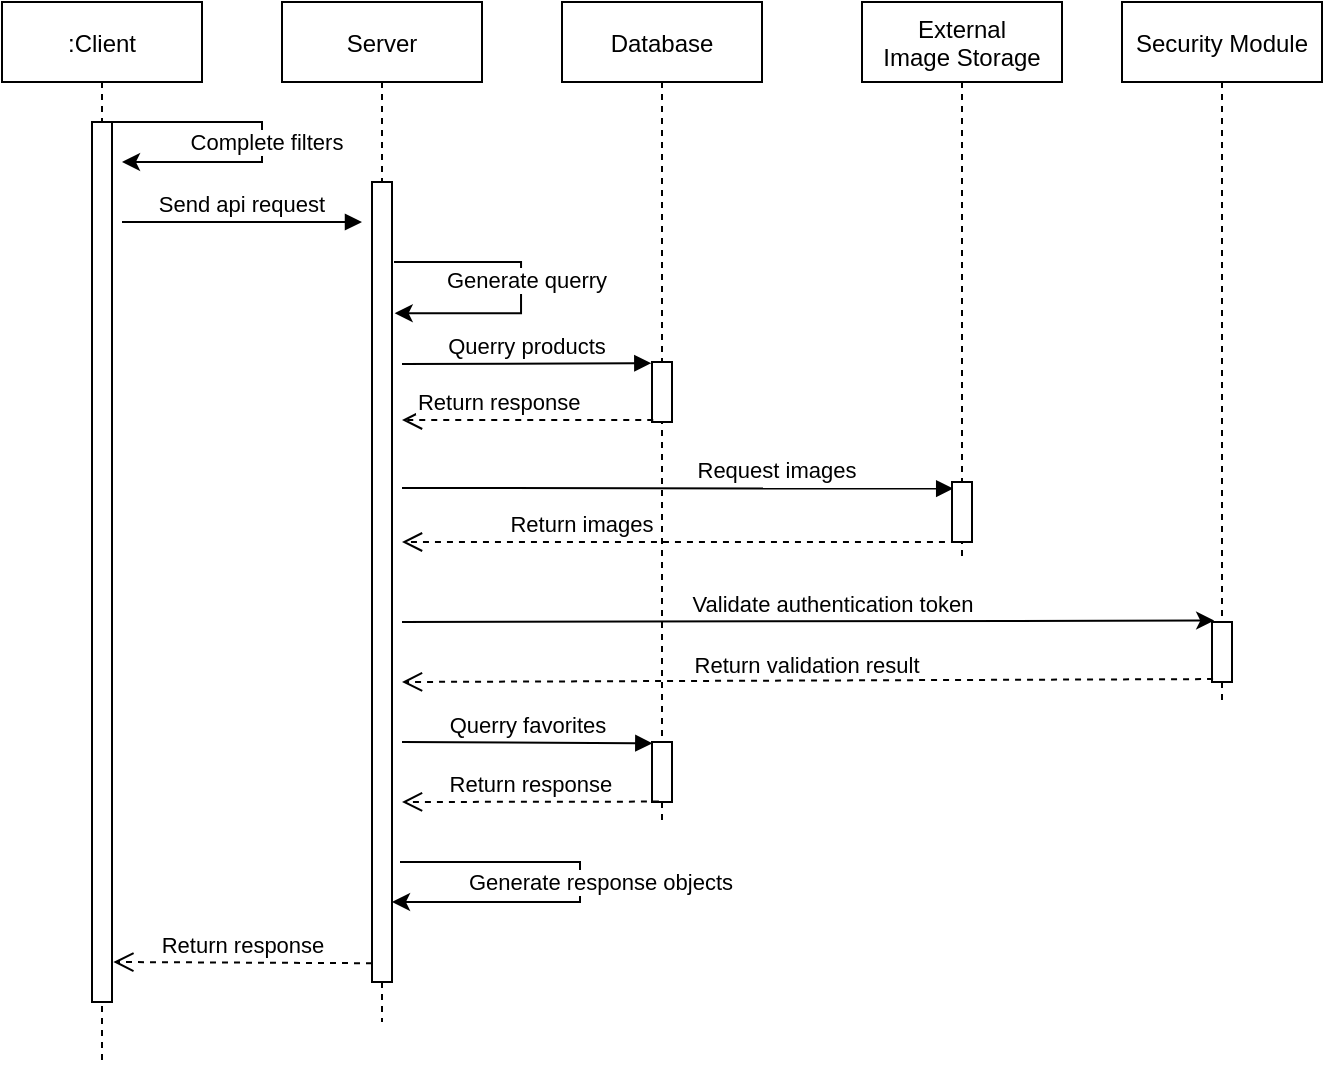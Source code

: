 <mxfile version="20.8.16" type="device"><diagram id="kgpKYQtTHZ0yAKxKKP6v" name="Page-1"><mxGraphModel dx="1036" dy="614" grid="1" gridSize="10" guides="1" tooltips="1" connect="1" arrows="1" fold="1" page="1" pageScale="1" pageWidth="850" pageHeight="1100" math="0" shadow="0"><root><mxCell id="0"/><mxCell id="1" parent="0"/><mxCell id="3nuBFxr9cyL0pnOWT2aG-1" value=":Client" style="shape=umlLifeline;perimeter=lifelinePerimeter;container=1;collapsible=0;recursiveResize=0;rounded=0;shadow=0;strokeWidth=1;" parent="1" vertex="1"><mxGeometry x="120" y="20" width="100" height="530" as="geometry"/></mxCell><mxCell id="3nuBFxr9cyL0pnOWT2aG-2" value="" style="points=[];perimeter=orthogonalPerimeter;rounded=0;shadow=0;strokeWidth=1;" parent="3nuBFxr9cyL0pnOWT2aG-1" vertex="1"><mxGeometry x="45" y="60" width="10" height="440" as="geometry"/></mxCell><mxCell id="amxqYJAk1gWmJ-G8Z1ON-53" value="" style="endArrow=classic;html=1;rounded=0;" parent="3nuBFxr9cyL0pnOWT2aG-1" source="3nuBFxr9cyL0pnOWT2aG-1" edge="1"><mxGeometry width="50" height="50" relative="1" as="geometry"><mxPoint x="100" y="110" as="sourcePoint"/><mxPoint x="60" y="80" as="targetPoint"/><Array as="points"><mxPoint x="90" y="60"/><mxPoint x="130" y="60"/><mxPoint x="130" y="70"/><mxPoint x="130" y="80"/><mxPoint x="90" y="80"/></Array></mxGeometry></mxCell><mxCell id="amxqYJAk1gWmJ-G8Z1ON-55" value="Complete filters" style="edgeLabel;html=1;align=center;verticalAlign=middle;resizable=0;points=[];" parent="amxqYJAk1gWmJ-G8Z1ON-53" vertex="1" connectable="0"><mxGeometry x="0.259" y="2" relative="1" as="geometry"><mxPoint x="9" y="-12" as="offset"/></mxGeometry></mxCell><mxCell id="3nuBFxr9cyL0pnOWT2aG-5" value="Server" style="shape=umlLifeline;perimeter=lifelinePerimeter;container=1;collapsible=0;recursiveResize=0;rounded=0;shadow=0;strokeWidth=1;" parent="1" vertex="1"><mxGeometry x="260" y="20" width="100" height="510" as="geometry"/></mxCell><mxCell id="3nuBFxr9cyL0pnOWT2aG-6" value="" style="points=[];perimeter=orthogonalPerimeter;rounded=0;shadow=0;strokeWidth=1;" parent="3nuBFxr9cyL0pnOWT2aG-5" vertex="1"><mxGeometry x="45" y="90" width="10" height="400" as="geometry"/></mxCell><mxCell id="amxqYJAk1gWmJ-G8Z1ON-42" value="" style="endArrow=classic;html=1;rounded=0;entryX=1.134;entryY=0.164;entryDx=0;entryDy=0;entryPerimeter=0;edgeStyle=elbowEdgeStyle;" parent="3nuBFxr9cyL0pnOWT2aG-5" target="3nuBFxr9cyL0pnOWT2aG-6" edge="1"><mxGeometry width="50" height="50" relative="1" as="geometry"><mxPoint x="56" y="130" as="sourcePoint"/><mxPoint x="55.0" y="128.2" as="targetPoint"/><Array as="points"><mxPoint x="119.52" y="108.76"/><mxPoint x="119.52" y="118.76"/><mxPoint x="79.52" y="118.76"/></Array></mxGeometry></mxCell><mxCell id="amxqYJAk1gWmJ-G8Z1ON-44" value="Generate querry" style="edgeLabel;html=1;align=center;verticalAlign=middle;resizable=0;points=[];" parent="amxqYJAk1gWmJ-G8Z1ON-42" vertex="1" connectable="0"><mxGeometry x="-0.48" y="-2" relative="1" as="geometry"><mxPoint x="26" y="7" as="offset"/></mxGeometry></mxCell><mxCell id="amxqYJAk1gWmJ-G8Z1ON-51" value="" style="endArrow=classic;html=1;rounded=0;edgeStyle=elbowEdgeStyle;" parent="3nuBFxr9cyL0pnOWT2aG-5" edge="1"><mxGeometry width="50" height="50" relative="1" as="geometry"><mxPoint x="59" y="430" as="sourcePoint"/><mxPoint x="55" y="450" as="targetPoint"/><Array as="points"><mxPoint x="149" y="430"/><mxPoint x="159" y="440"/><mxPoint x="159" y="420"/></Array></mxGeometry></mxCell><mxCell id="amxqYJAk1gWmJ-G8Z1ON-52" value="Generate response objects" style="edgeLabel;html=1;align=center;verticalAlign=middle;resizable=0;points=[];" parent="amxqYJAk1gWmJ-G8Z1ON-51" vertex="1" connectable="0"><mxGeometry x="-0.451" y="-1" relative="1" as="geometry"><mxPoint x="44" y="9" as="offset"/></mxGeometry></mxCell><mxCell id="a-YEgCLt2q1IN7KpICC9-1" value="Return response" style="verticalAlign=bottom;endArrow=open;dashed=1;endSize=8;shadow=0;strokeWidth=1;exitX=0.067;exitY=0.783;exitDx=0;exitDy=0;exitPerimeter=0;entryX=1.134;entryY=0.832;entryDx=0;entryDy=0;entryPerimeter=0;" parent="3nuBFxr9cyL0pnOWT2aG-5" edge="1"><mxGeometry relative="1" as="geometry"><mxPoint x="-84.33" y="480" as="targetPoint"/><mxPoint x="45.0" y="480.61" as="sourcePoint"/></mxGeometry></mxCell><mxCell id="JZSL9WO_KzAMcPUhdWvp-1" value="Database" style="shape=umlLifeline;perimeter=lifelinePerimeter;container=1;collapsible=0;recursiveResize=0;rounded=0;shadow=0;strokeWidth=1;" parent="1" vertex="1"><mxGeometry x="400" y="20" width="100" height="410" as="geometry"/></mxCell><mxCell id="JZSL9WO_KzAMcPUhdWvp-2" value="" style="points=[];perimeter=orthogonalPerimeter;rounded=0;shadow=0;strokeWidth=1;" parent="JZSL9WO_KzAMcPUhdWvp-1" vertex="1"><mxGeometry x="45" y="180" width="10" height="30" as="geometry"/></mxCell><mxCell id="amxqYJAk1gWmJ-G8Z1ON-23" value="" style="points=[];perimeter=orthogonalPerimeter;rounded=0;shadow=0;strokeWidth=1;" parent="JZSL9WO_KzAMcPUhdWvp-1" vertex="1"><mxGeometry x="45" y="370" width="10" height="30" as="geometry"/></mxCell><mxCell id="JZSL9WO_KzAMcPUhdWvp-6" value="Querry products" style="verticalAlign=bottom;endArrow=block;shadow=0;strokeWidth=1;entryX=-0.034;entryY=0.02;entryDx=0;entryDy=0;entryPerimeter=0;" parent="1" target="JZSL9WO_KzAMcPUhdWvp-2" edge="1"><mxGeometry x="0.0" relative="1" as="geometry"><mxPoint x="320" y="201" as="sourcePoint"/><mxPoint x="520" y="170" as="targetPoint"/><mxPoint as="offset"/></mxGeometry></mxCell><mxCell id="amxqYJAk1gWmJ-G8Z1ON-3" value="External &#10;Image Storage" style="shape=umlLifeline;perimeter=lifelinePerimeter;container=1;collapsible=0;recursiveResize=0;rounded=0;shadow=0;strokeWidth=1;" parent="1" vertex="1"><mxGeometry x="550" y="20" width="100" height="280" as="geometry"/></mxCell><mxCell id="amxqYJAk1gWmJ-G8Z1ON-4" value="" style="points=[];perimeter=orthogonalPerimeter;rounded=0;shadow=0;strokeWidth=1;" parent="amxqYJAk1gWmJ-G8Z1ON-3" vertex="1"><mxGeometry x="45" y="240" width="10" height="30" as="geometry"/></mxCell><mxCell id="amxqYJAk1gWmJ-G8Z1ON-1" value="Return response" style="verticalAlign=bottom;endArrow=open;dashed=1;endSize=8;shadow=0;strokeWidth=1;exitX=0.062;exitY=0.967;exitDx=0;exitDy=0;exitPerimeter=0;" parent="1" source="JZSL9WO_KzAMcPUhdWvp-2" edge="1"><mxGeometry x="0.228" relative="1" as="geometry"><mxPoint x="320" y="229" as="targetPoint"/><mxPoint x="485" y="190.0" as="sourcePoint"/><mxPoint as="offset"/></mxGeometry></mxCell><mxCell id="amxqYJAk1gWmJ-G8Z1ON-15" value="Security Module" style="shape=umlLifeline;perimeter=lifelinePerimeter;container=1;collapsible=0;recursiveResize=0;rounded=0;shadow=0;strokeWidth=1;" parent="1" vertex="1"><mxGeometry x="680" y="20" width="100" height="350" as="geometry"/></mxCell><mxCell id="amxqYJAk1gWmJ-G8Z1ON-18" value="" style="points=[];perimeter=orthogonalPerimeter;rounded=0;shadow=0;strokeWidth=1;" parent="amxqYJAk1gWmJ-G8Z1ON-15" vertex="1"><mxGeometry x="45" y="310" width="10" height="30" as="geometry"/></mxCell><mxCell id="amxqYJAk1gWmJ-G8Z1ON-19" value="" style="endArrow=classic;html=1;rounded=0;entryX=0.109;entryY=-0.024;entryDx=0;entryDy=0;entryPerimeter=0;" parent="1" target="amxqYJAk1gWmJ-G8Z1ON-18" edge="1"><mxGeometry width="50" height="50" relative="1" as="geometry"><mxPoint x="320" y="330" as="sourcePoint"/><mxPoint x="560" y="280" as="targetPoint"/></mxGeometry></mxCell><mxCell id="amxqYJAk1gWmJ-G8Z1ON-20" value="Validate authentication token" style="edgeLabel;html=1;align=center;verticalAlign=middle;resizable=0;points=[];" parent="amxqYJAk1gWmJ-G8Z1ON-19" vertex="1" connectable="0"><mxGeometry x="0.052" y="1" relative="1" as="geometry"><mxPoint x="1" y="-8" as="offset"/></mxGeometry></mxCell><mxCell id="amxqYJAk1gWmJ-G8Z1ON-27" value="Return response" style="verticalAlign=bottom;endArrow=open;dashed=1;endSize=8;shadow=0;strokeWidth=1;exitX=0.346;exitY=0.993;exitDx=0;exitDy=0;exitPerimeter=0;" parent="1" source="amxqYJAk1gWmJ-G8Z1ON-23" edge="1"><mxGeometry relative="1" as="geometry"><mxPoint x="320" y="420" as="targetPoint"/><mxPoint x="440" y="400" as="sourcePoint"/></mxGeometry></mxCell><mxCell id="amxqYJAk1gWmJ-G8Z1ON-26" value="Querry favorites" style="verticalAlign=bottom;endArrow=block;shadow=0;strokeWidth=1;entryX=0.016;entryY=0.021;entryDx=0;entryDy=0;entryPerimeter=0;" parent="1" target="amxqYJAk1gWmJ-G8Z1ON-23" edge="1"><mxGeometry x="0.005" relative="1" as="geometry"><mxPoint x="320" y="390" as="sourcePoint"/><mxPoint x="440" y="380" as="targetPoint"/><mxPoint as="offset"/></mxGeometry></mxCell><mxCell id="amxqYJAk1gWmJ-G8Z1ON-9" value="Request images" style="verticalAlign=bottom;endArrow=block;shadow=0;strokeWidth=1;entryX=0.06;entryY=0.11;entryDx=0;entryDy=0;entryPerimeter=0;" parent="1" target="amxqYJAk1gWmJ-G8Z1ON-4" edge="1"><mxGeometry x="0.36" relative="1" as="geometry"><mxPoint x="320" y="263" as="sourcePoint"/><mxPoint x="444.54" y="175.68" as="targetPoint"/><mxPoint as="offset"/></mxGeometry></mxCell><mxCell id="amxqYJAk1gWmJ-G8Z1ON-22" value="Return validation result" style="verticalAlign=bottom;endArrow=open;dashed=1;endSize=8;shadow=0;strokeWidth=1;exitX=0.053;exitY=0.951;exitDx=0;exitDy=0;exitPerimeter=0;" parent="1" source="amxqYJAk1gWmJ-G8Z1ON-18" edge="1"><mxGeometry x="0.001" y="1" relative="1" as="geometry"><mxPoint x="320" y="360" as="targetPoint"/><mxPoint x="730" y="265" as="sourcePoint"/><mxPoint as="offset"/></mxGeometry></mxCell><mxCell id="JZSL9WO_KzAMcPUhdWvp-9" value="Send api request" style="verticalAlign=bottom;endArrow=block;shadow=0;strokeWidth=1;" parent="1" edge="1"><mxGeometry x="0.001" relative="1" as="geometry"><mxPoint x="180" y="130" as="sourcePoint"/><mxPoint x="300" y="130" as="targetPoint"/><mxPoint as="offset"/></mxGeometry></mxCell><mxCell id="amxqYJAk1gWmJ-G8Z1ON-46" value="Return images" style="verticalAlign=bottom;endArrow=open;dashed=1;endSize=8;shadow=0;strokeWidth=1;exitX=0.248;exitY=1;exitDx=0;exitDy=0;exitPerimeter=0;" parent="1" source="amxqYJAk1gWmJ-G8Z1ON-4" edge="1"><mxGeometry x="0.35" relative="1" as="geometry"><mxPoint x="320" y="290" as="targetPoint"/><mxPoint x="725.53" y="237.5" as="sourcePoint"/><mxPoint as="offset"/></mxGeometry></mxCell></root></mxGraphModel></diagram></mxfile>